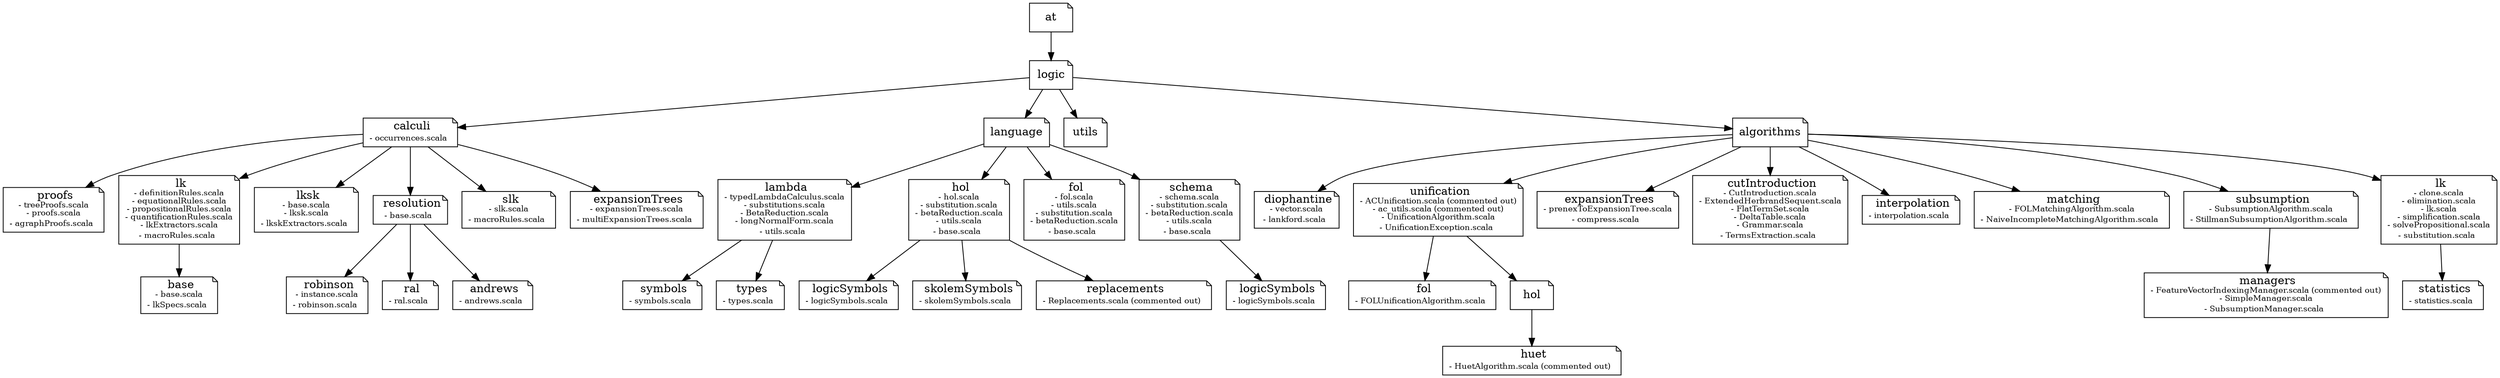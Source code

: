 # Command: dot packages.gv -Tpdf > packages.pdf

digraph G {
  node [shape=note];
  lambda [label=< lambda<br/><font point-size="10pt">- typedLambdaCalculus.scala<br/>- substitutions.scala<br/>- BetaReduction.scala<br/>- longNormalForm.scala<br/>- utils.scala</font> >]
  symbols [label=< symbols<br/><font point-size="10pt">- symbols.scala</font> >]
  types [label=< types<br/><font point-size="10pt">- types.scala</font> >]
  hol [label=< hol<br/><font point-size="10pt">- hol.scala<br/>- substitution.scala<br/>- betaReduction.scala<br/>- utils.scala<br/>- base.scala</font> >]
  logicSymbols [label=< logicSymbols<br/><font point-size="10pt">- logicSymbols.scala</font> >]
  skolemSymbols [label=< skolemSymbols<br/><font point-size="10pt">- skolemSymbols.scala</font> >]
  replacements [label=< replacements<br/><font point-size="10pt">- Replacements.scala (commented out)</font> >]
  fol [label=< fol<br/><font point-size="10pt">- fol.scala<br/>- utils.scala<br/>- substitution.scala<br/>- betaReduction.scala<br/>- base.scala</font> >]
  schema [label=< schema<br/><font point-size="10pt">- schema.scala<br/>- substitution.scala<br/>- betaReduction.scala<br/>- utils.scala<br/>- base.scala</font> >]
  logicSymbols_schema [label=< logicSymbols<br/><font point-size="10pt">- logicSymbols.scala</font> >]
  calculi [label=< calculi<br/><font point-size="10pt">- occurrences.scala</font> >]
  proofs [label=< proofs<br/><font point-size="10pt">- treeProofs.scala<br/>- proofs.scala<br/>- agraphProofs.scala</font> >]
  lk [label=< lk<br/><font point-size="10pt">- definitionRules.scala<br/>- equationalRules.scala<br/>- propositionalRules.scala<br/>- quantificationRules.scala<br/>- lkExtractors.scala<br/>- macroRules.scala</font> >]
  base [label=< base<br/><font point-size="10pt">- base.scala<br/>- lkSpecs.scala</font> >]
  lksk [label=< lksk<br/><font point-size="10pt">- base.scala<br/>- lksk.scala<br/>- lkskExtractors.scala</font> >]
  resolution [label=< resolution<br/><font point-size="10pt">- base.scala</font> >]
  robinson [label=< robinson<br/><font point-size="10pt">- instance.scala<br/>- robinson.scala</font> >]
  ral [label=< ral<br/><font point-size="10pt">- ral.scala</font> >]
  andrews [label=< andrews<br/><font point-size="10pt">- andrews.scala</font> >]
  slk [label=< slk<br/><font point-size="10pt">- slk.scala<br/>- macroRules.scala</font> >]
  expansionTrees [label=< expansionTrees<br/><font point-size="10pt">- expansionTrees.scala<br/>- multiExpansionTrees.scala</font> >]
  diophantine [label=< diophantine<br/><font point-size="10pt">- vector.scala<br/>- lankford.scala</font> >]
  unification [label=< unification<br/><font point-size="10pt">- ACUnification.scala (commented out)<br/>- ac_utils.scala (commented out)<br/>- UnificationAlgorithm.scala<br/>- UnificationException.scala</font> >]
  folUni [label=< fol<br/><font point-size="10pt">- FOLUnificationAlgorithm.scala</font> >]
  holUni [label=< hol >]
  huet [label=< huet<br/><font point-size="10pt">- HuetAlgorithm.scala (commented out)</font> >]
  expansionTreesAlg [label=< expansionTrees<br/><font point-size="10pt">- prenexToExpansionTree.scala<br/>- compress.scala</font> >]
  cutIntroduction [label=< cutIntroduction<br/><font point-size="10pt">- CutIntroduction.scala<br/>- ExtendedHerbrandSequent.scala<br/>- FlatTermSet.scala<br/>- DeltaTable.scala<br/>- Grammar.scala<br/>- TermsExtraction.scala</font> >]
  interpolation [label=< interpolation<br/><font point-size="10pt">- interpolation.scala</font> >]
  matching [label=< matching<br/><font point-size="10pt">- FOLMatchingAlgorithm.scala<br/>- NaiveIncompleteMatchingAlgorithm.scala</font> >]
  subsumption [label=< subsumption<br/><font point-size="10pt">- SubsumptionAlgorithm.scala<br/>- StillmanSubsumptionAlgorithm.scala</font> >]
  managers [label=< managers<br/><font point-size="10pt">- FeatureVectorIndexingManager.scala (commented out)<br/>- SimpleManager.scala<br/>- SubsumptionManager.scala</font> >]
  lk_alg [label=< lk<br/><font point-size="10pt">- clone.scala<br/>- elimination.scala<br/>- lk.scala<br/>- simplification.scala<br/>- solvePropositional.scala<br/>- substitution.scala</font> >]
  statistics [label=< statistics<br/><font point-size="10pt">- statistics.scala</font> >]

  at -> logic -> language -> lambda -> symbols;
  lambda -> types;
  language -> hol;
  hol -> logicSymbols;
  hol -> skolemSymbols;
  hol -> replacements;
  language -> fol;
  language -> schema;
  schema -> logicSymbols_schema;
  logic -> utils;
  logic -> calculi;
  calculi -> proofs;
  calculi -> lk;
  lk -> base;
  calculi -> lksk;
  calculi -> resolution;
  resolution -> robinson;
  resolution -> andrews;
  resolution -> ral;
  calculi -> slk;
  calculi -> expansionTrees;
  logic -> algorithms;
  algorithms -> diophantine;
  algorithms -> unification;
  unification -> folUni;
  unification -> holUni;
  holUni -> huet;
  algorithms -> expansionTreesAlg;
  algorithms -> cutIntroduction;
  algorithms -> interpolation;
  algorithms -> matching;
  algorithms -> subsumption;
  subsumption -> managers;
  algorithms -> lk_alg;
  lk_alg -> statistics;
}



